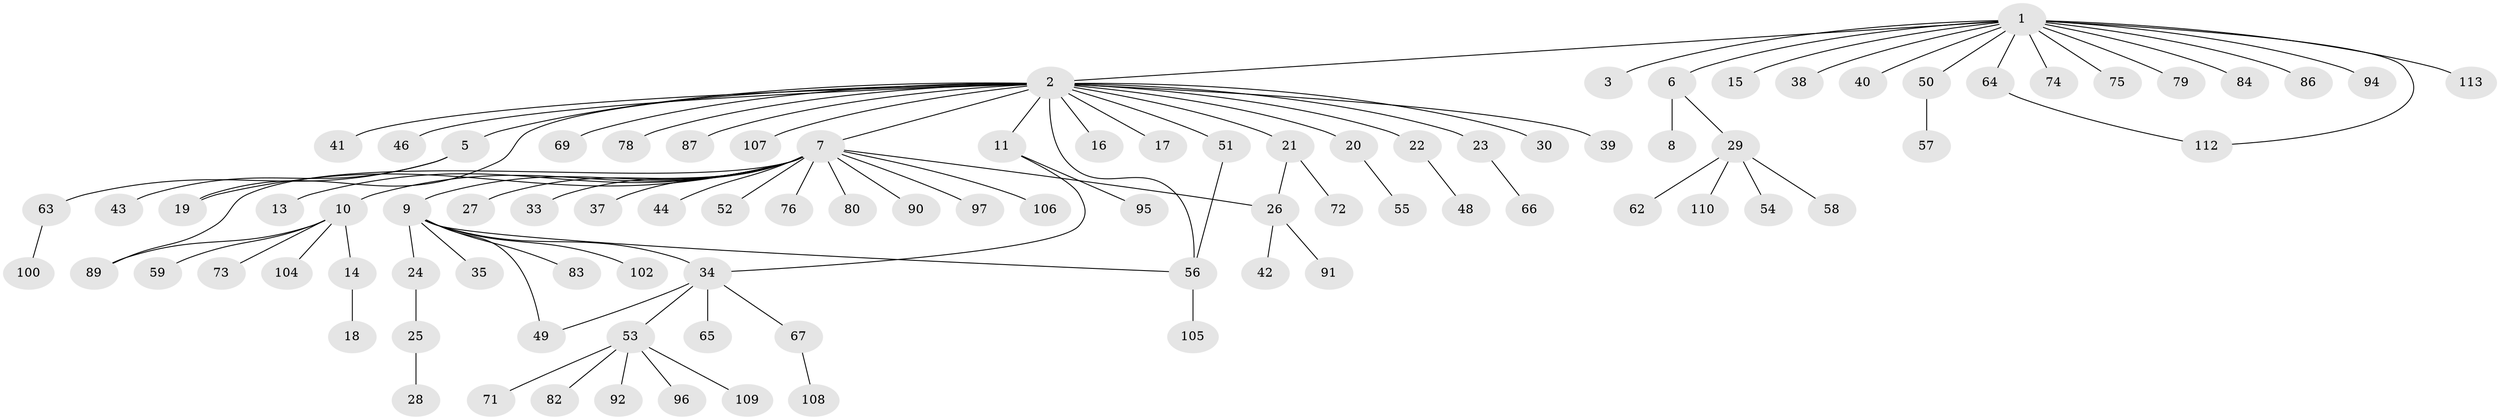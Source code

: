 // Generated by graph-tools (version 1.1) at 2025/51/02/27/25 19:51:54]
// undirected, 92 vertices, 99 edges
graph export_dot {
graph [start="1"]
  node [color=gray90,style=filled];
  1 [super="+45"];
  2 [super="+4"];
  3;
  5;
  6 [super="+12"];
  7 [super="+36"];
  8 [super="+85"];
  9 [super="+32"];
  10 [super="+99"];
  11 [super="+68"];
  13;
  14;
  15;
  16;
  17;
  18;
  19 [super="+103"];
  20;
  21 [super="+61"];
  22 [super="+101"];
  23;
  24 [super="+31"];
  25;
  26 [super="+93"];
  27;
  28;
  29 [super="+88"];
  30;
  33;
  34 [super="+47"];
  35 [super="+114"];
  37;
  38;
  39;
  40;
  41;
  42 [super="+60"];
  43;
  44;
  46;
  48;
  49 [super="+111"];
  50;
  51;
  52;
  53 [super="+81"];
  54;
  55;
  56 [super="+70"];
  57;
  58;
  59;
  62;
  63 [super="+77"];
  64 [super="+115"];
  65;
  66;
  67;
  69;
  71;
  72;
  73;
  74;
  75;
  76;
  78;
  79;
  80;
  82;
  83;
  84;
  86 [super="+98"];
  87;
  89;
  90;
  91;
  92;
  94;
  95;
  96;
  97;
  100;
  102;
  104;
  105;
  106;
  107;
  108;
  109;
  110;
  112;
  113;
  1 -- 2;
  1 -- 3;
  1 -- 6;
  1 -- 15;
  1 -- 38;
  1 -- 40;
  1 -- 50;
  1 -- 64;
  1 -- 74;
  1 -- 75;
  1 -- 79;
  1 -- 84;
  1 -- 86;
  1 -- 94;
  1 -- 112;
  1 -- 113;
  2 -- 7;
  2 -- 17;
  2 -- 20;
  2 -- 21;
  2 -- 30;
  2 -- 51;
  2 -- 56;
  2 -- 69;
  2 -- 87;
  2 -- 107;
  2 -- 5;
  2 -- 39;
  2 -- 41;
  2 -- 11;
  2 -- 46;
  2 -- 78;
  2 -- 16;
  2 -- 22;
  2 -- 23;
  2 -- 19;
  5 -- 43;
  5 -- 63;
  6 -- 8;
  6 -- 29;
  7 -- 9;
  7 -- 10;
  7 -- 13;
  7 -- 19;
  7 -- 26;
  7 -- 27;
  7 -- 33;
  7 -- 37;
  7 -- 44;
  7 -- 52;
  7 -- 76;
  7 -- 80;
  7 -- 89;
  7 -- 90;
  7 -- 97;
  7 -- 106;
  9 -- 24;
  9 -- 35;
  9 -- 83;
  9 -- 102;
  9 -- 56;
  9 -- 34;
  9 -- 49;
  10 -- 14;
  10 -- 59;
  10 -- 73;
  10 -- 89;
  10 -- 104;
  11 -- 34;
  11 -- 95;
  14 -- 18;
  20 -- 55;
  21 -- 26;
  21 -- 72;
  22 -- 48;
  23 -- 66;
  24 -- 25;
  25 -- 28;
  26 -- 42;
  26 -- 91;
  29 -- 54;
  29 -- 58;
  29 -- 62;
  29 -- 110;
  34 -- 49;
  34 -- 53;
  34 -- 65;
  34 -- 67;
  50 -- 57;
  51 -- 56;
  53 -- 71;
  53 -- 109;
  53 -- 96;
  53 -- 82;
  53 -- 92;
  56 -- 105;
  63 -- 100;
  64 -- 112;
  67 -- 108;
}
